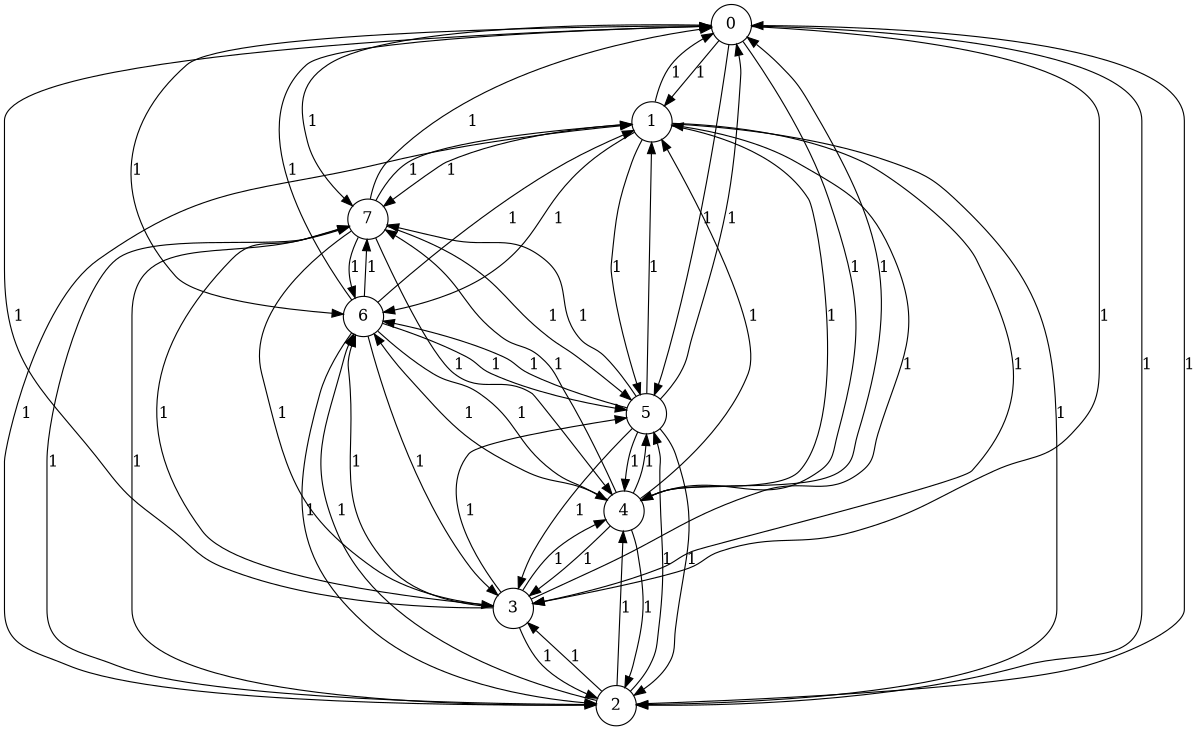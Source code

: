 digraph finite_state_machine {
size="8,5";
node[shape = circle]; 
0 -> 1 [ label = "1" ];
0 -> 2 [ label = "1" ];
0 -> 3 [ label = "1" ];
0 -> 4 [ label = "1" ];
0 -> 5 [ label = "1" ];
0 -> 6 [ label = "1" ];
0 -> 7 [ label = "1" ];
1 -> 0 [ label = "1" ];
1 -> 2 [ label = "1" ];
1 -> 3 [ label = "1" ];
1 -> 4 [ label = "1" ];
1 -> 5 [ label = "1" ];
1 -> 6 [ label = "1" ];
1 -> 7 [ label = "1" ];
2 -> 0 [ label = "1" ];
2 -> 1 [ label = "1" ];
2 -> 3 [ label = "1" ];
2 -> 4 [ label = "1" ];
2 -> 5 [ label = "1" ];
2 -> 6 [ label = "1" ];
2 -> 7 [ label = "1" ];
3 -> 0 [ label = "1" ];
3 -> 1 [ label = "1" ];
3 -> 2 [ label = "1" ];
3 -> 4 [ label = "1" ];
3 -> 5 [ label = "1" ];
3 -> 6 [ label = "1" ];
3 -> 7 [ label = "1" ];
4 -> 0 [ label = "1" ];
4 -> 1 [ label = "1" ];
4 -> 2 [ label = "1" ];
4 -> 3 [ label = "1" ];
4 -> 5 [ label = "1" ];
4 -> 6 [ label = "1" ];
4 -> 7 [ label = "1" ];
5 -> 0 [ label = "1" ];
5 -> 1 [ label = "1" ];
5 -> 2 [ label = "1" ];
5 -> 3 [ label = "1" ];
5 -> 4 [ label = "1" ];
5 -> 6 [ label = "1" ];
5 -> 7 [ label = "1" ];
6 -> 0 [ label = "1" ];
6 -> 1 [ label = "1" ];
6 -> 2 [ label = "1" ];
6 -> 3 [ label = "1" ];
6 -> 4 [ label = "1" ];
6 -> 5 [ label = "1" ];
6 -> 7 [ label = "1" ];
7 -> 0 [ label = "1" ];
7 -> 1 [ label = "1" ];
7 -> 2 [ label = "1" ];
7 -> 3 [ label = "1" ];
7 -> 4 [ label = "1" ];
7 -> 5 [ label = "1" ];
7 -> 6 [ label = "1" ];
}